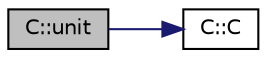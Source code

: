 digraph "C::unit"
{
 // LATEX_PDF_SIZE
  edge [fontname="Helvetica",fontsize="10",labelfontname="Helvetica",labelfontsize="10"];
  node [fontname="Helvetica",fontsize="10",shape=record];
  rankdir="LR";
  Node1 [label="C::unit",height=0.2,width=0.4,color="black", fillcolor="grey75", style="filled", fontcolor="black",tooltip=" "];
  Node1 -> Node2 [color="midnightblue",fontsize="10",style="solid"];
  Node2 [label="C::C",height=0.2,width=0.4,color="black", fillcolor="white", style="filled",URL="$classC.html#a26ecaf772c6688b6c03fb14784b276ba",tooltip=" "];
}
